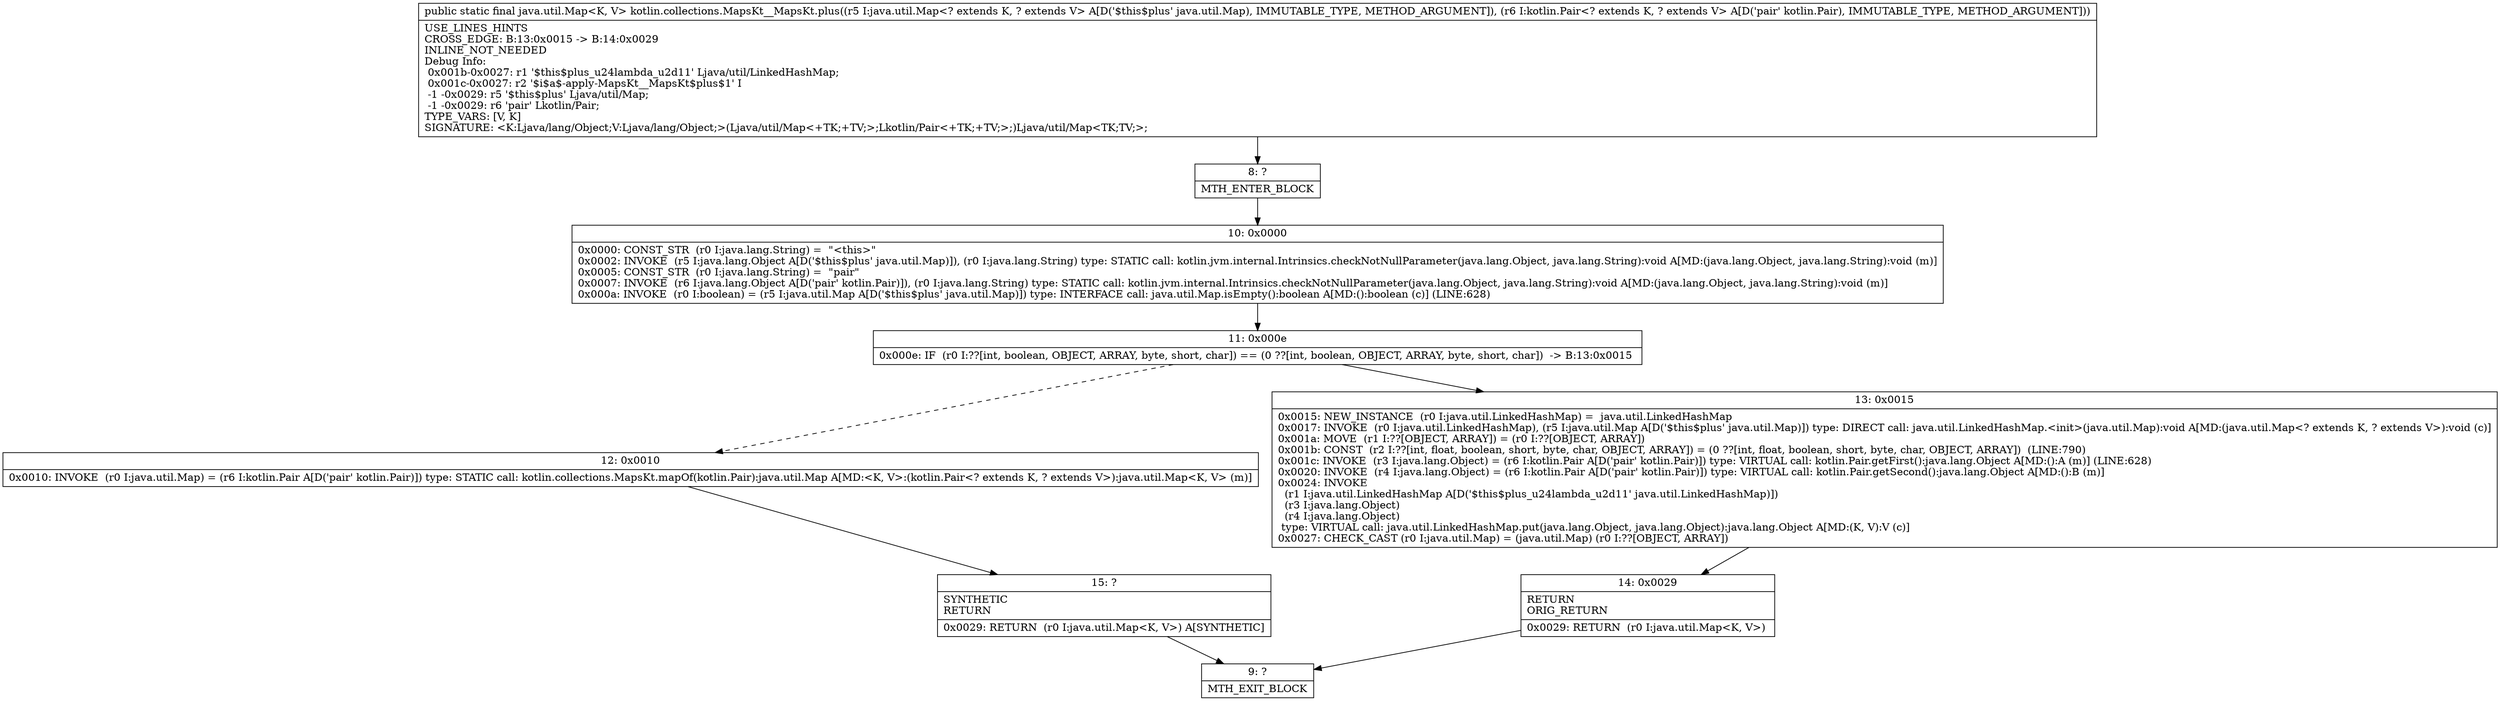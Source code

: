 digraph "CFG forkotlin.collections.MapsKt__MapsKt.plus(Ljava\/util\/Map;Lkotlin\/Pair;)Ljava\/util\/Map;" {
Node_8 [shape=record,label="{8\:\ ?|MTH_ENTER_BLOCK\l}"];
Node_10 [shape=record,label="{10\:\ 0x0000|0x0000: CONST_STR  (r0 I:java.lang.String) =  \"\<this\>\" \l0x0002: INVOKE  (r5 I:java.lang.Object A[D('$this$plus' java.util.Map)]), (r0 I:java.lang.String) type: STATIC call: kotlin.jvm.internal.Intrinsics.checkNotNullParameter(java.lang.Object, java.lang.String):void A[MD:(java.lang.Object, java.lang.String):void (m)]\l0x0005: CONST_STR  (r0 I:java.lang.String) =  \"pair\" \l0x0007: INVOKE  (r6 I:java.lang.Object A[D('pair' kotlin.Pair)]), (r0 I:java.lang.String) type: STATIC call: kotlin.jvm.internal.Intrinsics.checkNotNullParameter(java.lang.Object, java.lang.String):void A[MD:(java.lang.Object, java.lang.String):void (m)]\l0x000a: INVOKE  (r0 I:boolean) = (r5 I:java.util.Map A[D('$this$plus' java.util.Map)]) type: INTERFACE call: java.util.Map.isEmpty():boolean A[MD:():boolean (c)] (LINE:628)\l}"];
Node_11 [shape=record,label="{11\:\ 0x000e|0x000e: IF  (r0 I:??[int, boolean, OBJECT, ARRAY, byte, short, char]) == (0 ??[int, boolean, OBJECT, ARRAY, byte, short, char])  \-\> B:13:0x0015 \l}"];
Node_12 [shape=record,label="{12\:\ 0x0010|0x0010: INVOKE  (r0 I:java.util.Map) = (r6 I:kotlin.Pair A[D('pair' kotlin.Pair)]) type: STATIC call: kotlin.collections.MapsKt.mapOf(kotlin.Pair):java.util.Map A[MD:\<K, V\>:(kotlin.Pair\<? extends K, ? extends V\>):java.util.Map\<K, V\> (m)]\l}"];
Node_15 [shape=record,label="{15\:\ ?|SYNTHETIC\lRETURN\l|0x0029: RETURN  (r0 I:java.util.Map\<K, V\>) A[SYNTHETIC]\l}"];
Node_9 [shape=record,label="{9\:\ ?|MTH_EXIT_BLOCK\l}"];
Node_13 [shape=record,label="{13\:\ 0x0015|0x0015: NEW_INSTANCE  (r0 I:java.util.LinkedHashMap) =  java.util.LinkedHashMap \l0x0017: INVOKE  (r0 I:java.util.LinkedHashMap), (r5 I:java.util.Map A[D('$this$plus' java.util.Map)]) type: DIRECT call: java.util.LinkedHashMap.\<init\>(java.util.Map):void A[MD:(java.util.Map\<? extends K, ? extends V\>):void (c)]\l0x001a: MOVE  (r1 I:??[OBJECT, ARRAY]) = (r0 I:??[OBJECT, ARRAY]) \l0x001b: CONST  (r2 I:??[int, float, boolean, short, byte, char, OBJECT, ARRAY]) = (0 ??[int, float, boolean, short, byte, char, OBJECT, ARRAY])  (LINE:790)\l0x001c: INVOKE  (r3 I:java.lang.Object) = (r6 I:kotlin.Pair A[D('pair' kotlin.Pair)]) type: VIRTUAL call: kotlin.Pair.getFirst():java.lang.Object A[MD:():A (m)] (LINE:628)\l0x0020: INVOKE  (r4 I:java.lang.Object) = (r6 I:kotlin.Pair A[D('pair' kotlin.Pair)]) type: VIRTUAL call: kotlin.Pair.getSecond():java.lang.Object A[MD:():B (m)]\l0x0024: INVOKE  \l  (r1 I:java.util.LinkedHashMap A[D('$this$plus_u24lambda_u2d11' java.util.LinkedHashMap)])\l  (r3 I:java.lang.Object)\l  (r4 I:java.lang.Object)\l type: VIRTUAL call: java.util.LinkedHashMap.put(java.lang.Object, java.lang.Object):java.lang.Object A[MD:(K, V):V (c)]\l0x0027: CHECK_CAST (r0 I:java.util.Map) = (java.util.Map) (r0 I:??[OBJECT, ARRAY]) \l}"];
Node_14 [shape=record,label="{14\:\ 0x0029|RETURN\lORIG_RETURN\l|0x0029: RETURN  (r0 I:java.util.Map\<K, V\>) \l}"];
MethodNode[shape=record,label="{public static final java.util.Map\<K, V\> kotlin.collections.MapsKt__MapsKt.plus((r5 I:java.util.Map\<? extends K, ? extends V\> A[D('$this$plus' java.util.Map), IMMUTABLE_TYPE, METHOD_ARGUMENT]), (r6 I:kotlin.Pair\<? extends K, ? extends V\> A[D('pair' kotlin.Pair), IMMUTABLE_TYPE, METHOD_ARGUMENT]))  | USE_LINES_HINTS\lCROSS_EDGE: B:13:0x0015 \-\> B:14:0x0029\lINLINE_NOT_NEEDED\lDebug Info:\l  0x001b\-0x0027: r1 '$this$plus_u24lambda_u2d11' Ljava\/util\/LinkedHashMap;\l  0x001c\-0x0027: r2 '$i$a$\-apply\-MapsKt__MapsKt$plus$1' I\l  \-1 \-0x0029: r5 '$this$plus' Ljava\/util\/Map;\l  \-1 \-0x0029: r6 'pair' Lkotlin\/Pair;\lTYPE_VARS: [V, K]\lSIGNATURE: \<K:Ljava\/lang\/Object;V:Ljava\/lang\/Object;\>(Ljava\/util\/Map\<+TK;+TV;\>;Lkotlin\/Pair\<+TK;+TV;\>;)Ljava\/util\/Map\<TK;TV;\>;\l}"];
MethodNode -> Node_8;Node_8 -> Node_10;
Node_10 -> Node_11;
Node_11 -> Node_12[style=dashed];
Node_11 -> Node_13;
Node_12 -> Node_15;
Node_15 -> Node_9;
Node_13 -> Node_14;
Node_14 -> Node_9;
}

